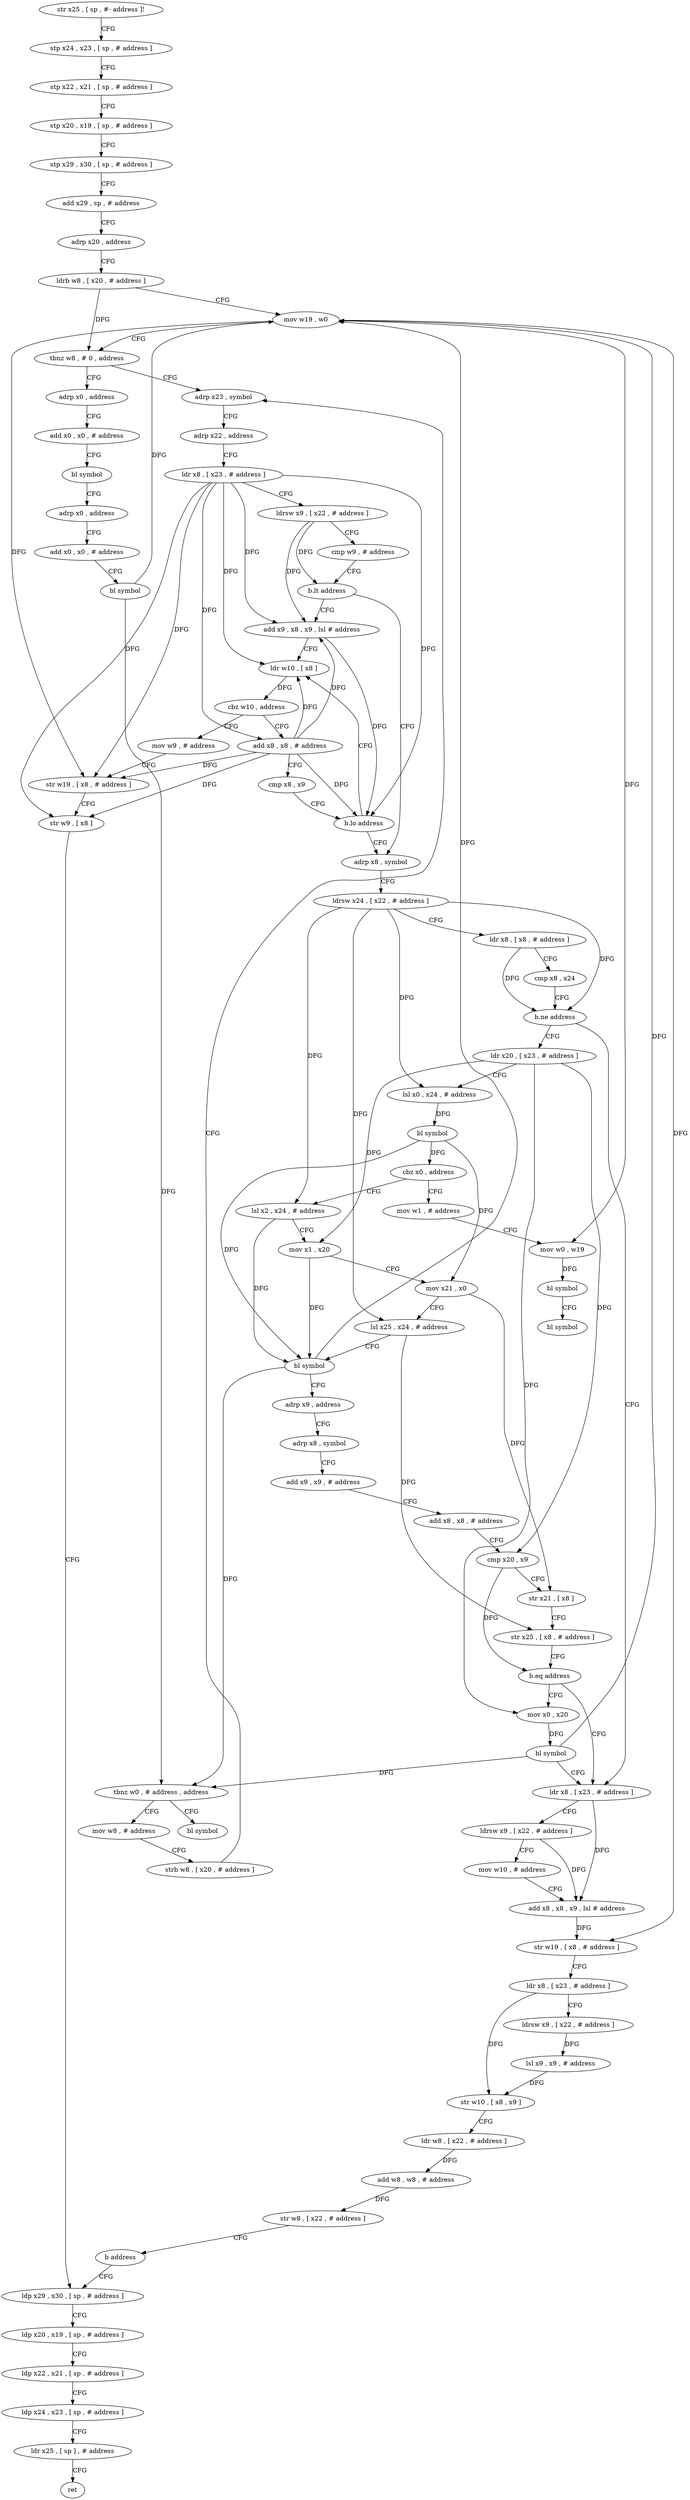 digraph "func" {
"294548" [label = "str x25 , [ sp , #- address ]!" ]
"294552" [label = "stp x24 , x23 , [ sp , # address ]" ]
"294556" [label = "stp x22 , x21 , [ sp , # address ]" ]
"294560" [label = "stp x20 , x19 , [ sp , # address ]" ]
"294564" [label = "stp x29 , x30 , [ sp , # address ]" ]
"294568" [label = "add x29 , sp , # address" ]
"294572" [label = "adrp x20 , address" ]
"294576" [label = "ldrb w8 , [ x20 , # address ]" ]
"294580" [label = "mov w19 , w0" ]
"294584" [label = "tbnz w8 , # 0 , address" ]
"294624" [label = "adrp x23 , symbol" ]
"294588" [label = "adrp x0 , address" ]
"294628" [label = "adrp x22 , address" ]
"294632" [label = "ldr x8 , [ x23 , # address ]" ]
"294636" [label = "ldrsw x9 , [ x22 , # address ]" ]
"294640" [label = "cmp w9 , # address" ]
"294644" [label = "b.lt address" ]
"294672" [label = "adrp x8 , symbol" ]
"294648" [label = "add x9 , x8 , x9 , lsl # address" ]
"294592" [label = "add x0 , x0 , # address" ]
"294596" [label = "bl symbol" ]
"294600" [label = "adrp x0 , address" ]
"294604" [label = "add x0 , x0 , # address" ]
"294608" [label = "bl symbol" ]
"294612" [label = "tbnz w0 , # address , address" ]
"294856" [label = "bl symbol" ]
"294616" [label = "mov w8 , # address" ]
"294676" [label = "ldrsw x24 , [ x22 , # address ]" ]
"294680" [label = "ldr x8 , [ x8 , # address ]" ]
"294684" [label = "cmp x8 , x24" ]
"294688" [label = "b.ne address" ]
"294768" [label = "ldr x8 , [ x23 , # address ]" ]
"294692" [label = "ldr x20 , [ x23 , # address ]" ]
"294652" [label = "ldr w10 , [ x8 ]" ]
"294620" [label = "strb w8 , [ x20 , # address ]" ]
"294772" [label = "ldrsw x9 , [ x22 , # address ]" ]
"294776" [label = "mov w10 , # address" ]
"294780" [label = "add x8 , x8 , x9 , lsl # address" ]
"294784" [label = "str w19 , [ x8 , # address ]" ]
"294788" [label = "ldr x8 , [ x23 , # address ]" ]
"294792" [label = "ldrsw x9 , [ x22 , # address ]" ]
"294796" [label = "lsl x9 , x9 , # address" ]
"294800" [label = "str w10 , [ x8 , x9 ]" ]
"294804" [label = "ldr w8 , [ x22 , # address ]" ]
"294808" [label = "add w8 , w8 , # address" ]
"294812" [label = "str w8 , [ x22 , # address ]" ]
"294816" [label = "b address" ]
"294832" [label = "ldp x29 , x30 , [ sp , # address ]" ]
"294696" [label = "lsl x0 , x24 , # address" ]
"294700" [label = "bl symbol" ]
"294704" [label = "cbz x0 , address" ]
"294860" [label = "mov w1 , # address" ]
"294708" [label = "lsl x2 , x24 , # address" ]
"294820" [label = "mov w9 , # address" ]
"294824" [label = "str w19 , [ x8 , # address ]" ]
"294828" [label = "str w9 , [ x8 ]" ]
"294660" [label = "add x8 , x8 , # address" ]
"294664" [label = "cmp x8 , x9" ]
"294668" [label = "b.lo address" ]
"294836" [label = "ldp x20 , x19 , [ sp , # address ]" ]
"294840" [label = "ldp x22 , x21 , [ sp , # address ]" ]
"294844" [label = "ldp x24 , x23 , [ sp , # address ]" ]
"294848" [label = "ldr x25 , [ sp ] , # address" ]
"294852" [label = "ret" ]
"294864" [label = "mov w0 , w19" ]
"294868" [label = "bl symbol" ]
"294872" [label = "bl symbol" ]
"294712" [label = "mov x1 , x20" ]
"294716" [label = "mov x21 , x0" ]
"294720" [label = "lsl x25 , x24 , # address" ]
"294724" [label = "bl symbol" ]
"294728" [label = "adrp x9 , address" ]
"294732" [label = "adrp x8 , symbol" ]
"294736" [label = "add x9 , x9 , # address" ]
"294740" [label = "add x8 , x8 , # address" ]
"294744" [label = "cmp x20 , x9" ]
"294748" [label = "str x21 , [ x8 ]" ]
"294752" [label = "str x25 , [ x8 , # address ]" ]
"294756" [label = "b.eq address" ]
"294760" [label = "mov x0 , x20" ]
"294656" [label = "cbz w10 , address" ]
"294764" [label = "bl symbol" ]
"294548" -> "294552" [ label = "CFG" ]
"294552" -> "294556" [ label = "CFG" ]
"294556" -> "294560" [ label = "CFG" ]
"294560" -> "294564" [ label = "CFG" ]
"294564" -> "294568" [ label = "CFG" ]
"294568" -> "294572" [ label = "CFG" ]
"294572" -> "294576" [ label = "CFG" ]
"294576" -> "294580" [ label = "CFG" ]
"294576" -> "294584" [ label = "DFG" ]
"294580" -> "294584" [ label = "CFG" ]
"294580" -> "294784" [ label = "DFG" ]
"294580" -> "294864" [ label = "DFG" ]
"294580" -> "294824" [ label = "DFG" ]
"294584" -> "294624" [ label = "CFG" ]
"294584" -> "294588" [ label = "CFG" ]
"294624" -> "294628" [ label = "CFG" ]
"294588" -> "294592" [ label = "CFG" ]
"294628" -> "294632" [ label = "CFG" ]
"294632" -> "294636" [ label = "CFG" ]
"294632" -> "294648" [ label = "DFG" ]
"294632" -> "294652" [ label = "DFG" ]
"294632" -> "294824" [ label = "DFG" ]
"294632" -> "294828" [ label = "DFG" ]
"294632" -> "294660" [ label = "DFG" ]
"294632" -> "294668" [ label = "DFG" ]
"294636" -> "294640" [ label = "CFG" ]
"294636" -> "294644" [ label = "DFG" ]
"294636" -> "294648" [ label = "DFG" ]
"294640" -> "294644" [ label = "CFG" ]
"294644" -> "294672" [ label = "CFG" ]
"294644" -> "294648" [ label = "CFG" ]
"294672" -> "294676" [ label = "CFG" ]
"294648" -> "294652" [ label = "CFG" ]
"294648" -> "294668" [ label = "DFG" ]
"294592" -> "294596" [ label = "CFG" ]
"294596" -> "294600" [ label = "CFG" ]
"294600" -> "294604" [ label = "CFG" ]
"294604" -> "294608" [ label = "CFG" ]
"294608" -> "294612" [ label = "DFG" ]
"294608" -> "294580" [ label = "DFG" ]
"294612" -> "294856" [ label = "CFG" ]
"294612" -> "294616" [ label = "CFG" ]
"294616" -> "294620" [ label = "CFG" ]
"294676" -> "294680" [ label = "CFG" ]
"294676" -> "294688" [ label = "DFG" ]
"294676" -> "294696" [ label = "DFG" ]
"294676" -> "294708" [ label = "DFG" ]
"294676" -> "294720" [ label = "DFG" ]
"294680" -> "294684" [ label = "CFG" ]
"294680" -> "294688" [ label = "DFG" ]
"294684" -> "294688" [ label = "CFG" ]
"294688" -> "294768" [ label = "CFG" ]
"294688" -> "294692" [ label = "CFG" ]
"294768" -> "294772" [ label = "CFG" ]
"294768" -> "294780" [ label = "DFG" ]
"294692" -> "294696" [ label = "CFG" ]
"294692" -> "294712" [ label = "DFG" ]
"294692" -> "294744" [ label = "DFG" ]
"294692" -> "294760" [ label = "DFG" ]
"294652" -> "294656" [ label = "DFG" ]
"294620" -> "294624" [ label = "CFG" ]
"294772" -> "294776" [ label = "CFG" ]
"294772" -> "294780" [ label = "DFG" ]
"294776" -> "294780" [ label = "CFG" ]
"294780" -> "294784" [ label = "DFG" ]
"294784" -> "294788" [ label = "CFG" ]
"294788" -> "294792" [ label = "CFG" ]
"294788" -> "294800" [ label = "DFG" ]
"294792" -> "294796" [ label = "DFG" ]
"294796" -> "294800" [ label = "DFG" ]
"294800" -> "294804" [ label = "CFG" ]
"294804" -> "294808" [ label = "DFG" ]
"294808" -> "294812" [ label = "DFG" ]
"294812" -> "294816" [ label = "CFG" ]
"294816" -> "294832" [ label = "CFG" ]
"294832" -> "294836" [ label = "CFG" ]
"294696" -> "294700" [ label = "DFG" ]
"294700" -> "294704" [ label = "DFG" ]
"294700" -> "294716" [ label = "DFG" ]
"294700" -> "294724" [ label = "DFG" ]
"294704" -> "294860" [ label = "CFG" ]
"294704" -> "294708" [ label = "CFG" ]
"294860" -> "294864" [ label = "CFG" ]
"294708" -> "294712" [ label = "CFG" ]
"294708" -> "294724" [ label = "DFG" ]
"294820" -> "294824" [ label = "CFG" ]
"294824" -> "294828" [ label = "CFG" ]
"294828" -> "294832" [ label = "CFG" ]
"294660" -> "294664" [ label = "CFG" ]
"294660" -> "294652" [ label = "DFG" ]
"294660" -> "294828" [ label = "DFG" ]
"294660" -> "294648" [ label = "DFG" ]
"294660" -> "294824" [ label = "DFG" ]
"294660" -> "294668" [ label = "DFG" ]
"294664" -> "294668" [ label = "CFG" ]
"294668" -> "294652" [ label = "CFG" ]
"294668" -> "294672" [ label = "CFG" ]
"294836" -> "294840" [ label = "CFG" ]
"294840" -> "294844" [ label = "CFG" ]
"294844" -> "294848" [ label = "CFG" ]
"294848" -> "294852" [ label = "CFG" ]
"294864" -> "294868" [ label = "DFG" ]
"294868" -> "294872" [ label = "CFG" ]
"294712" -> "294716" [ label = "CFG" ]
"294712" -> "294724" [ label = "DFG" ]
"294716" -> "294720" [ label = "CFG" ]
"294716" -> "294748" [ label = "DFG" ]
"294720" -> "294724" [ label = "CFG" ]
"294720" -> "294752" [ label = "DFG" ]
"294724" -> "294728" [ label = "CFG" ]
"294724" -> "294580" [ label = "DFG" ]
"294724" -> "294612" [ label = "DFG" ]
"294728" -> "294732" [ label = "CFG" ]
"294732" -> "294736" [ label = "CFG" ]
"294736" -> "294740" [ label = "CFG" ]
"294740" -> "294744" [ label = "CFG" ]
"294744" -> "294748" [ label = "CFG" ]
"294744" -> "294756" [ label = "DFG" ]
"294748" -> "294752" [ label = "CFG" ]
"294752" -> "294756" [ label = "CFG" ]
"294756" -> "294768" [ label = "CFG" ]
"294756" -> "294760" [ label = "CFG" ]
"294760" -> "294764" [ label = "DFG" ]
"294656" -> "294820" [ label = "CFG" ]
"294656" -> "294660" [ label = "CFG" ]
"294764" -> "294768" [ label = "CFG" ]
"294764" -> "294580" [ label = "DFG" ]
"294764" -> "294612" [ label = "DFG" ]
}

